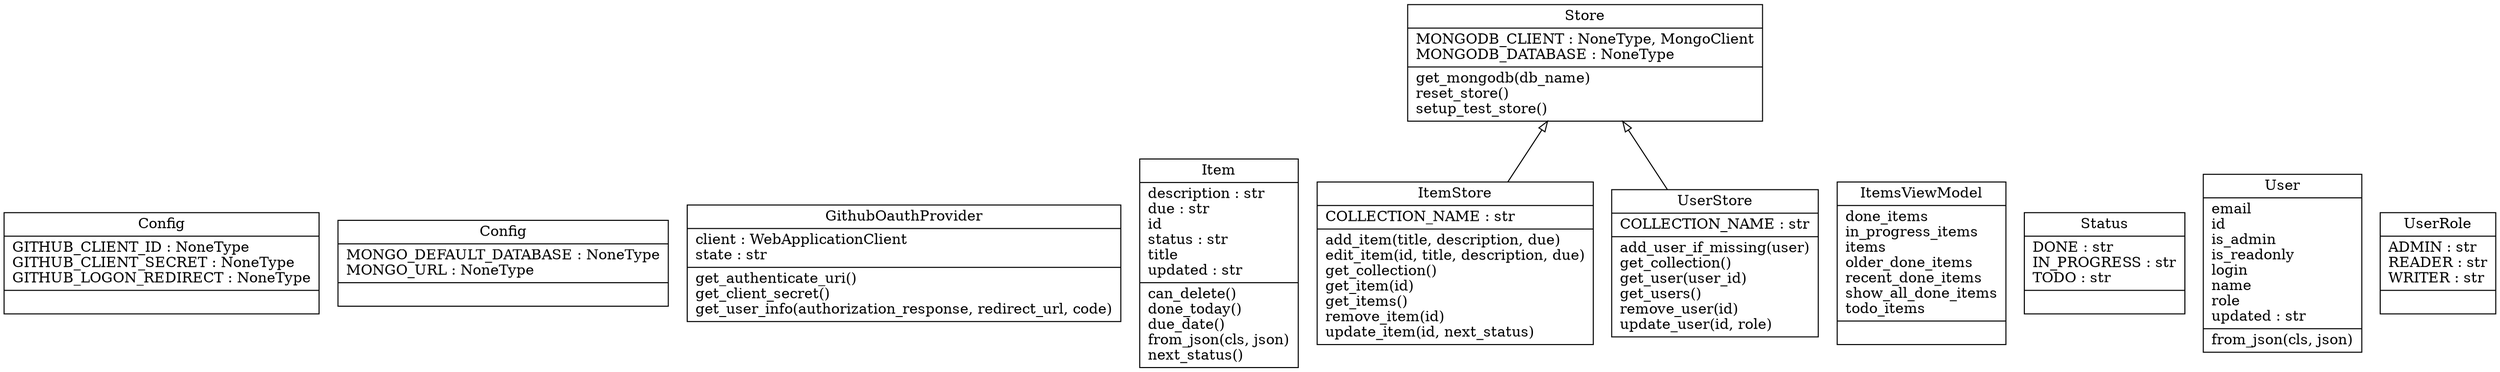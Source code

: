 digraph "classes_ToDoApp" {
charset="utf-8"
rankdir=BT
"0" [label="{Config|GITHUB_CLIENT_ID : NoneType\lGITHUB_CLIENT_SECRET : NoneType\lGITHUB_LOGON_REDIRECT : NoneType\l|}", shape="record"];
"1" [label="{Config|MONGO_DEFAULT_DATABASE : NoneType\lMONGO_URL : NoneType\l|}", shape="record"];
"2" [label="{GithubOauthProvider|client : WebApplicationClient\lstate : str\l|get_authenticate_uri()\lget_client_secret()\lget_user_info(authorization_response, redirect_url, code)\l}", shape="record"];
"3" [label="{Item|description : str\ldue : str\lid\lstatus : str\ltitle\lupdated : str\l|can_delete()\ldone_today()\ldue_date()\lfrom_json(cls, json)\lnext_status()\l}", shape="record"];
"4" [label="{ItemStore|COLLECTION_NAME : str\l|add_item(title, description, due)\ledit_item(id, title, description, due)\lget_collection()\lget_item(id)\lget_items()\lremove_item(id)\lupdate_item(id, next_status)\l}", shape="record"];
"5" [label="{ItemsViewModel|done_items\lin_progress_items\litems\lolder_done_items\lrecent_done_items\lshow_all_done_items\ltodo_items\l|}", shape="record"];
"6" [label="{Status|DONE : str\lIN_PROGRESS : str\lTODO : str\l|}", shape="record"];
"7" [label="{Store|MONGODB_CLIENT : NoneType, MongoClient\lMONGODB_DATABASE : NoneType\l|get_mongodb(db_name)\lreset_store()\lsetup_test_store()\l}", shape="record"];
"8" [label="{User|email\lid\lis_admin\lis_readonly\llogin\lname\lrole\lupdated : str\l|from_json(cls, json)\l}", shape="record"];
"9" [label="{UserRole|ADMIN : str\lREADER : str\lWRITER : str\l|}", shape="record"];
"10" [label="{UserStore|COLLECTION_NAME : str\l|add_user_if_missing(user)\lget_collection()\lget_user(user_id)\lget_users()\lremove_user(id)\lupdate_user(id, role)\l}", shape="record"];
"4" -> "7" [arrowhead="empty", arrowtail="none"];
"10" -> "7" [arrowhead="empty", arrowtail="none"];
}
